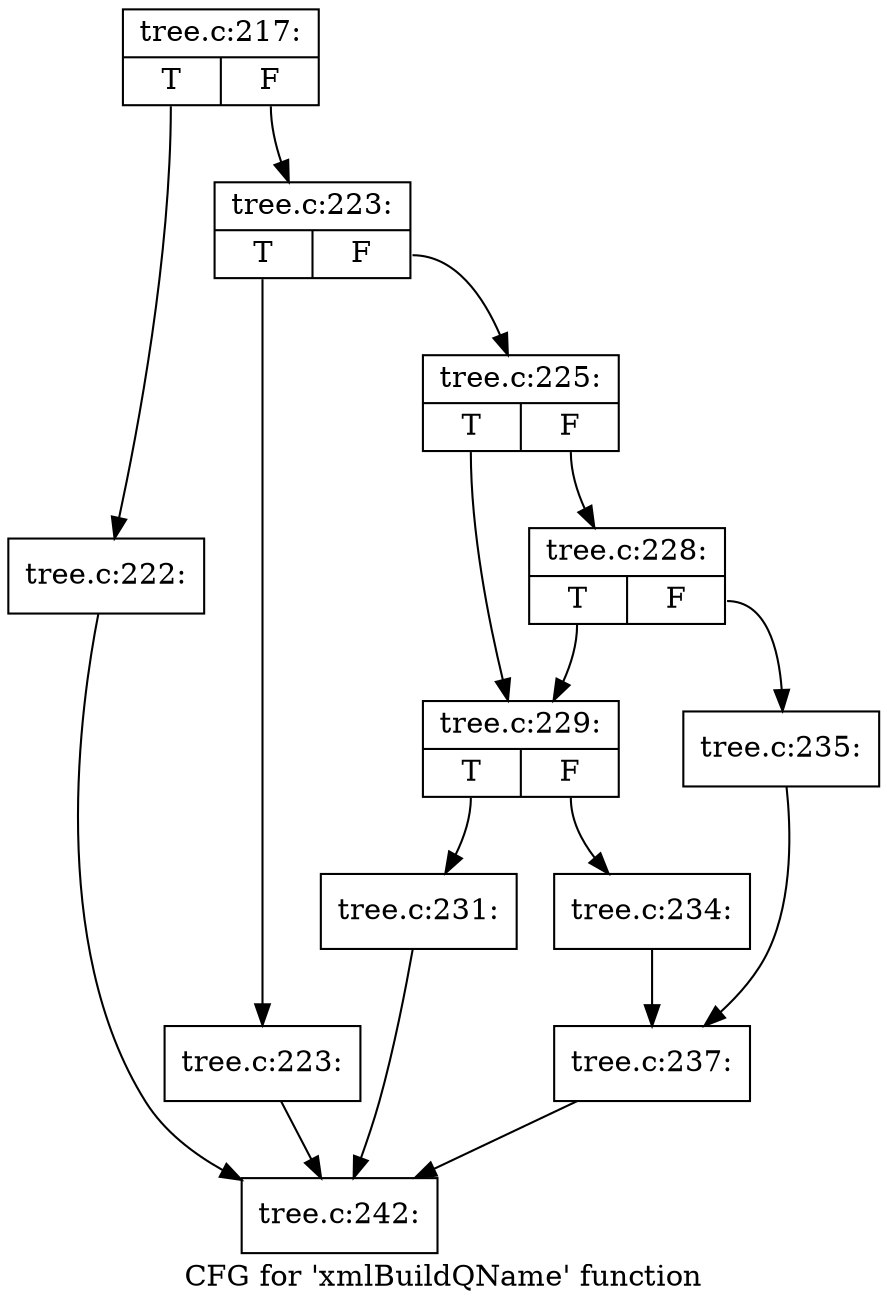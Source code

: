 digraph "CFG for 'xmlBuildQName' function" {
	label="CFG for 'xmlBuildQName' function";

	Node0x4179ae0 [shape=record,label="{tree.c:217:|{<s0>T|<s1>F}}"];
	Node0x4179ae0:s0 -> Node0x4190ec0;
	Node0x4179ae0:s1 -> Node0x4190f10;
	Node0x4190ec0 [shape=record,label="{tree.c:222:}"];
	Node0x4190ec0 -> Node0x418d6a0;
	Node0x4190f10 [shape=record,label="{tree.c:223:|{<s0>T|<s1>F}}"];
	Node0x4190f10:s0 -> Node0x4191820;
	Node0x4190f10:s1 -> Node0x4191870;
	Node0x4191820 [shape=record,label="{tree.c:223:}"];
	Node0x4191820 -> Node0x418d6a0;
	Node0x4191870 [shape=record,label="{tree.c:225:|{<s0>T|<s1>F}}"];
	Node0x4191870:s0 -> Node0x41796f0;
	Node0x4191870:s1 -> Node0x4192e60;
	Node0x4192e60 [shape=record,label="{tree.c:228:|{<s0>T|<s1>F}}"];
	Node0x4192e60:s0 -> Node0x41796f0;
	Node0x4192e60:s1 -> Node0x4192a20;
	Node0x41796f0 [shape=record,label="{tree.c:229:|{<s0>T|<s1>F}}"];
	Node0x41796f0:s0 -> Node0x4193a30;
	Node0x41796f0:s1 -> Node0x4193a80;
	Node0x4193a30 [shape=record,label="{tree.c:231:}"];
	Node0x4193a30 -> Node0x418d6a0;
	Node0x4193a80 [shape=record,label="{tree.c:234:}"];
	Node0x4193a80 -> Node0x4192900;
	Node0x4192a20 [shape=record,label="{tree.c:235:}"];
	Node0x4192a20 -> Node0x4192900;
	Node0x4192900 [shape=record,label="{tree.c:237:}"];
	Node0x4192900 -> Node0x418d6a0;
	Node0x418d6a0 [shape=record,label="{tree.c:242:}"];
}
